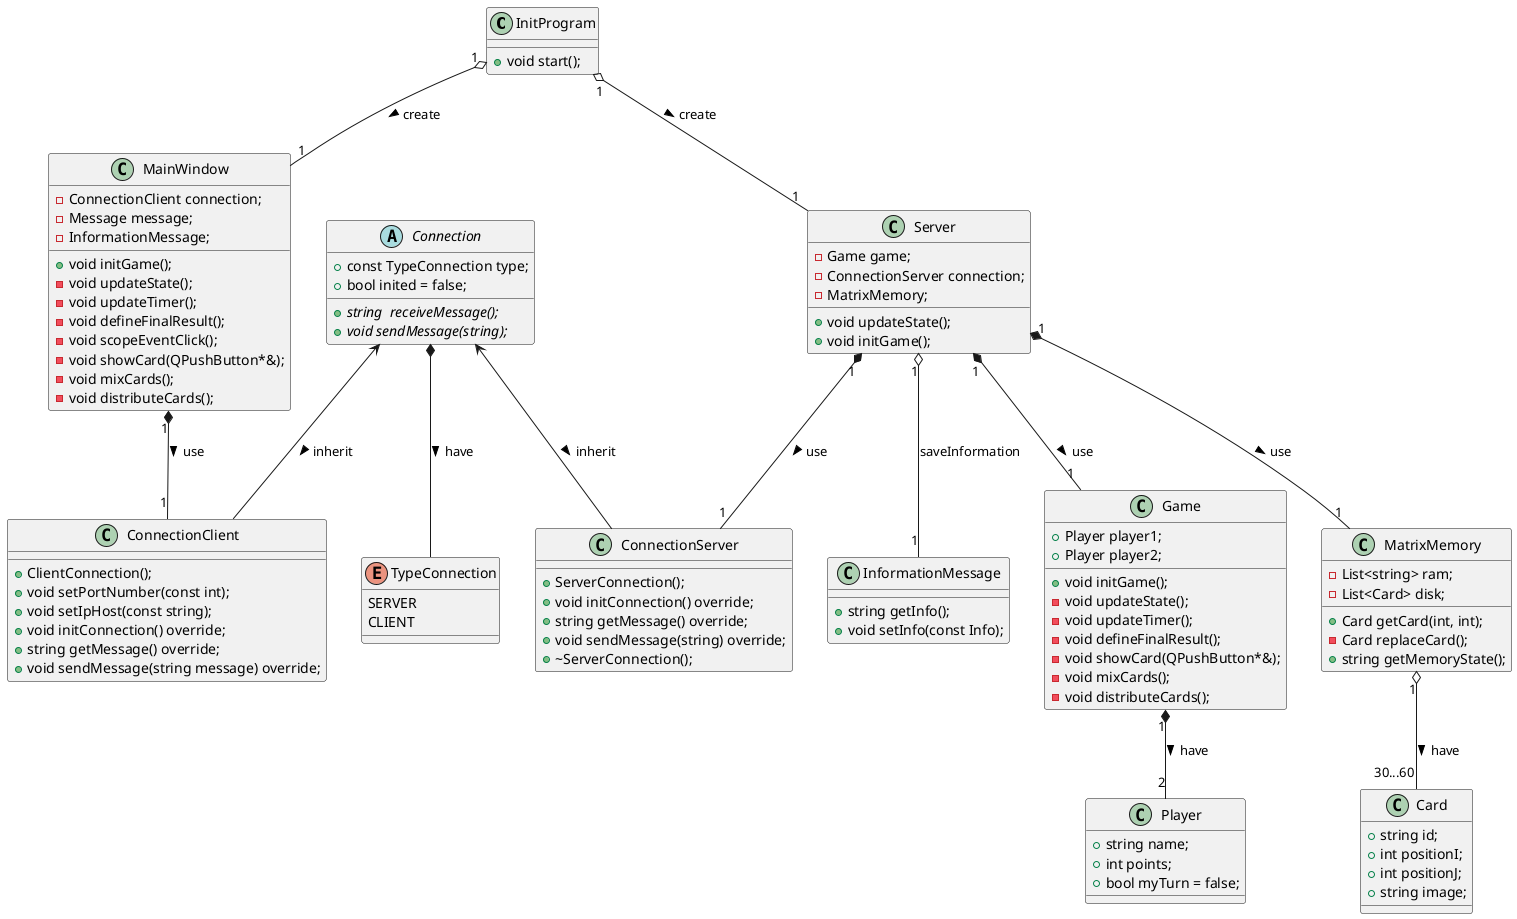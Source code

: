 @startuml
class InitProgram{
    + void start();
}

enum TypeConnection{
    SERVER
    CLIENT
}
abstract class Connection{
    + const TypeConnection type;
    + bool inited = false;
	{abstract} + string  receiveMessage();
	{abstract} + void sendMessage(string);
}

class ConnectionServer{
    + ServerConnection();
    + void initConnection() override;
    + string getMessage() override;
    + void sendMessage(string) override;
    + ~ServerConnection();
}
class ConnectionClient{
    + ClientConnection();
    + void setPortNumber(const int);
    + void setIpHost(const string);
    + void initConnection() override;
    + string getMessage() override;
    + void sendMessage(string message) override;
}


class InformationMessage{
    + string getInfo();
    + void setInfo(const Info);
}


class Game{
    + Player player1;
    + Player player2;
    + void initGame();
    - void updateState();
    - void updateTimer();
    - void defineFinalResult();
    - void showCard(QPushButton*&);
    - void mixCards();
    - void distributeCards();
}
class Player{
    + string name;
    + int points;
    + bool myTurn = false;
}
class Card{
    + string id;
    + int positionI;
    + int positionJ;
    + string image;
}
class MatrixMemory{
    - List<string> ram;
    - List<Card> disk;
    + Card getCard(int, int);
    - Card replaceCard();
    + string getMemoryState();
}

class Server{
    - Game game;
    - ConnectionServer connection;
    - MatrixMemory;
    + void updateState();
    + void initGame();
}
class MainWindow{
    - ConnectionClient connection;
    - Message message;
    - InformationMessage;
    + void initGame();
    - void updateState();
    - void updateTimer();
    - void defineFinalResult();
    - void scopeEventClick();
    - void showCard(QPushButton*&);
    - void mixCards();
    - void distributeCards();
}

InitProgram "1"  o-- "1" MainWindow : > create
InitProgram "1" o-- "1" Server : > create

Connection <-- ConnectionServer : > inherit
Connection <-- ConnectionClient: > inherit
Connection *-- TypeConnection : > have

MatrixMemory "1" o-- "30...60" Card : > have
Game "1" *-- "2" Player : > have

Server "1" o-- "1" InformationMessage : saveInformation
Server "1" *-- "1" ConnectionServer : > use
Server "1" *-- "1" Game : > use
Server "1" *-- "1" MatrixMemory : > use

MainWindow "1" *-- "1" ConnectionClient: > use
@enduml
#//www.plantuml.com/plantuml/png/nPLVRzem4C2VbqzXyJ016rNRINiONLKDiOsfhLYBjcUJNC5gR2FxGejGzzbdOnokJjQtRRoGtFry_y-viCWDLhBCyf9RooPAuDJeXU5ocp7tUyFMMXHiXtLxm-mfoq1LaiqsAnXffI17eLLWRyStFyOtkyVHvMHyFNCqdriqF4SMxDCZmNokbSN474FtEjm3SwrB9fH0ADX7TiTBwrIljj7maqFSar0BnWpa8DPm1TRo1NHxAHTI0LL48XmCQQK1te9PWubXXhU3rXidzV7nKINJZZQYY5d441U0qNV2l11U0_pL5irJ8uDHAK1Xp22yqJE9NvngWzULd8FfXgu8XGreilggBGPWdzM_AmMJuPKSyAshX_TE6yczs_snRSEbPngP1sb8oJ_sgDKlNDPsfYNVW66htT_9i4rwsYY6Dn1T3eAuMXKSuHOvjcjcGe99D0NS2GMVXUBb3TYgn4Hlb_fXn4tH_JwjxF9JXQXL__LpHef7ZzZKjF05cbS8GKkcAUIMr55nMNTAA6GhBHJQPmihDxFAgCF2HdlUGM9D5CzjMU4xE6aJVXicHoLV4EDNt8aVhq1gizdk4xmK5iy2ViuCbqCgzz6S-_Jles4lyNEogwHG-9OimI1e3RXEvx0ZUisX3kv3R-dDGk-JmMwgsAAkuw1nyR2y5aI4fXVzjenJ-_pHAWdrKwX2FyHWqYkZpNTOgBY0KTnSkVys_hbUmNWD2bqE-VrVNewCV2XPvwJ3c1uC_0EfBll0pbbkW2Cqy4Y7NbCo8v_1im7j3M65Me8HcB9f7_-0zXsQV70zkUHhvvuEsI7KTyT7HqVlZpjX0shQztO7zJrqsebNuS5S29hct38pZhUE9WfwhX_EjLUYij36-i1UqjCiQouZlQDmiwo1lm1LLBBy3G00
